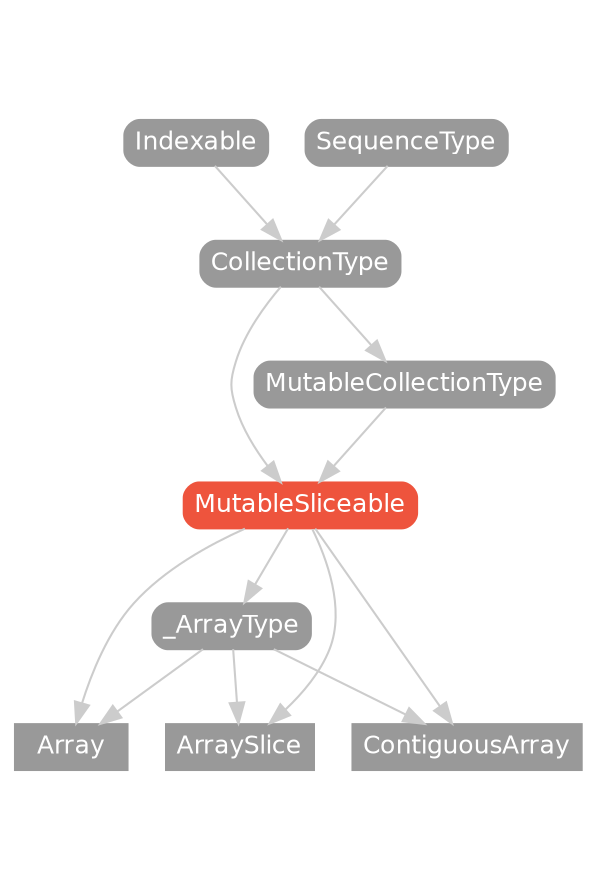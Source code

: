 strict digraph "MutableSliceable - Type Hierarchy - SwiftDoc.org" {
    pad="0.1,0.8"
    node [shape=box, style="filled,rounded", color="#999999", fillcolor="#999999", fontcolor=white, fontname=Helvetica, fontnames="Helvetica,sansserif", fontsize=12, margin="0.07,0.05", height="0.3"]
    edge [color="#cccccc"]
    "Array" [URL="/type/Array/", style=filled]
    "ArraySlice" [URL="/type/ArraySlice/", style=filled]
    "CollectionType" [URL="/protocol/CollectionType/"]
    "ContiguousArray" [URL="/type/ContiguousArray/", style=filled]
    "Indexable" [URL="/protocol/Indexable/"]
    "MutableCollectionType" [URL="/protocol/MutableCollectionType/"]
    "MutableSliceable" [URL="/protocol/MutableSliceable/", style="filled,rounded", fillcolor="#ee543d", color="#ee543d"]
    "SequenceType" [URL="/protocol/SequenceType/"]
    "_ArrayType" [URL="/protocol/_ArrayType/"]    "MutableSliceable" -> "Array"
    "MutableSliceable" -> "ArraySlice"
    "MutableSliceable" -> "ContiguousArray"
    "MutableSliceable" -> "_ArrayType"
    "_ArrayType" -> "Array"
    "_ArrayType" -> "ArraySlice"
    "_ArrayType" -> "ContiguousArray"
    "CollectionType" -> "MutableSliceable"
    "MutableCollectionType" -> "MutableSliceable"
    "Indexable" -> "CollectionType"
    "SequenceType" -> "CollectionType"
    "CollectionType" -> "MutableCollectionType"
    "Indexable" -> "CollectionType"
    "SequenceType" -> "CollectionType"
    subgraph Types {
        rank = max; "Array"; "ArraySlice"; "ContiguousArray";
    }
}